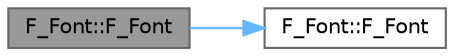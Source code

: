 digraph "F_Font::F_Font"
{
 // LATEX_PDF_SIZE
  bgcolor="transparent";
  edge [fontname=Helvetica,fontsize=10,labelfontname=Helvetica,labelfontsize=10];
  node [fontname=Helvetica,fontsize=10,shape=box,height=0.2,width=0.4];
  rankdir="LR";
  Node1 [id="Node000001",label="F_Font::F_Font",height=0.2,width=0.4,color="gray40", fillcolor="grey60", style="filled", fontcolor="black",tooltip="拷贝构造函数"];
  Node1 -> Node2 [id="edge1_Node000001_Node000002",color="steelblue1",style="solid",tooltip=" "];
  Node2 [id="Node000002",label="F_Font::F_Font",height=0.2,width=0.4,color="grey40", fillcolor="white", style="filled",URL="$class_f___font.html#af68494f2c60bb1d4cf4b3dc10171a5ae",tooltip="默认构造函数"];
}
